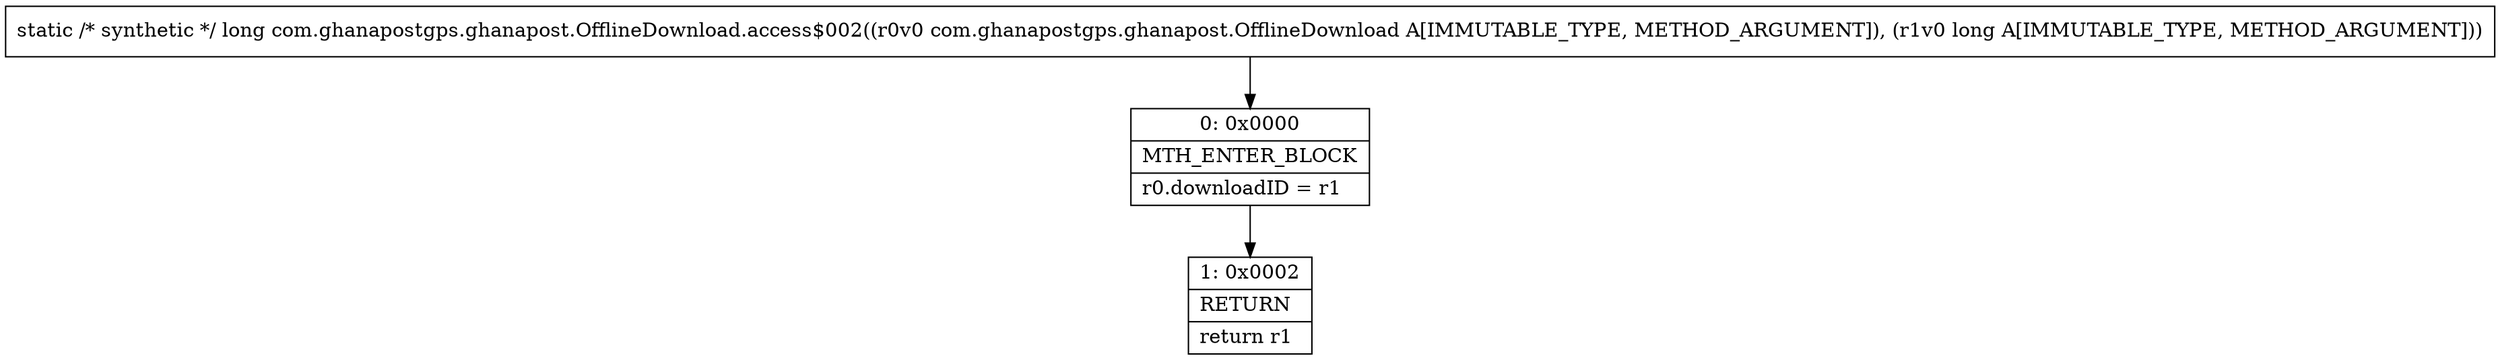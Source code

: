 digraph "CFG forcom.ghanapostgps.ghanapost.OfflineDownload.access$002(Lcom\/ghanapostgps\/ghanapost\/OfflineDownload;J)J" {
Node_0 [shape=record,label="{0\:\ 0x0000|MTH_ENTER_BLOCK\l|r0.downloadID = r1\l}"];
Node_1 [shape=record,label="{1\:\ 0x0002|RETURN\l|return r1\l}"];
MethodNode[shape=record,label="{static \/* synthetic *\/ long com.ghanapostgps.ghanapost.OfflineDownload.access$002((r0v0 com.ghanapostgps.ghanapost.OfflineDownload A[IMMUTABLE_TYPE, METHOD_ARGUMENT]), (r1v0 long A[IMMUTABLE_TYPE, METHOD_ARGUMENT])) }"];
MethodNode -> Node_0;
Node_0 -> Node_1;
}

